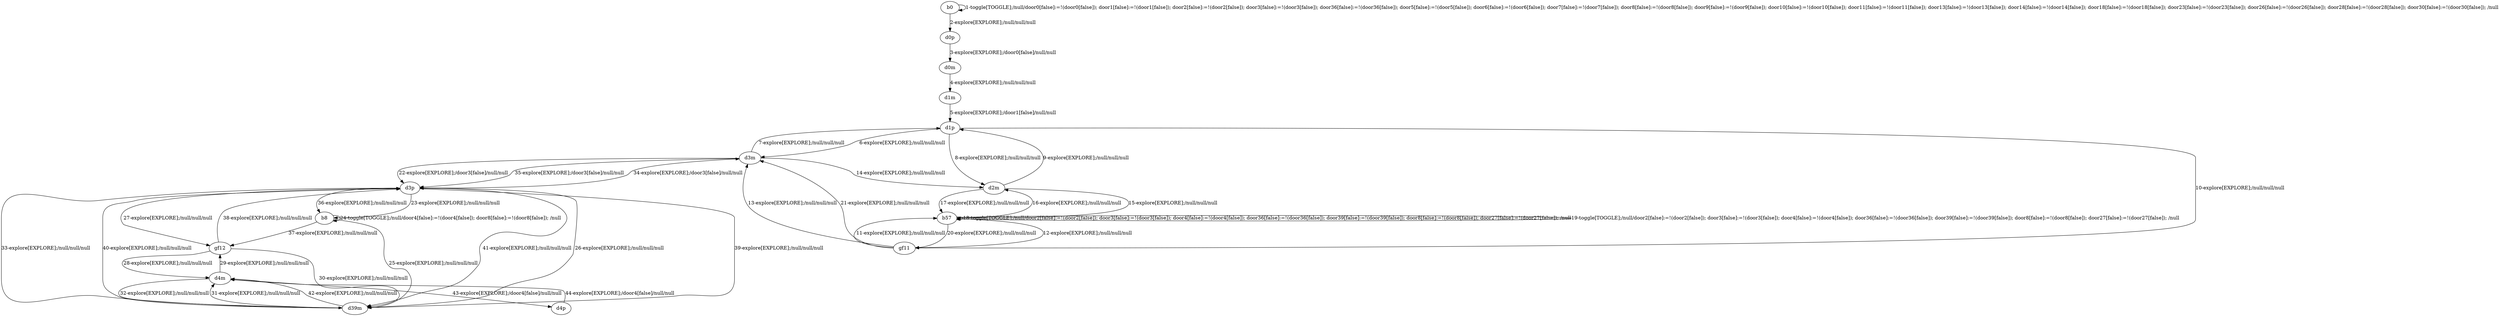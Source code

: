 # Total number of goals covered by this test: 2
# gf12 --> d3p
# gf12 --> d4m

digraph g {
"b0" -> "b0" [label = "1-toggle[TOGGLE];/null/door0[false]:=!(door0[false]); door1[false]:=!(door1[false]); door2[false]:=!(door2[false]); door3[false]:=!(door3[false]); door36[false]:=!(door36[false]); door5[false]:=!(door5[false]); door6[false]:=!(door6[false]); door7[false]:=!(door7[false]); door8[false]:=!(door8[false]); door9[false]:=!(door9[false]); door10[false]:=!(door10[false]); door11[false]:=!(door11[false]); door13[false]:=!(door13[false]); door14[false]:=!(door14[false]); door18[false]:=!(door18[false]); door23[false]:=!(door23[false]); door26[false]:=!(door26[false]); door28[false]:=!(door28[false]); door30[false]:=!(door30[false]); /null"];
"b0" -> "d0p" [label = "2-explore[EXPLORE];/null/null/null"];
"d0p" -> "d0m" [label = "3-explore[EXPLORE];/door0[false]/null/null"];
"d0m" -> "d1m" [label = "4-explore[EXPLORE];/null/null/null"];
"d1m" -> "d1p" [label = "5-explore[EXPLORE];/door1[false]/null/null"];
"d1p" -> "d3m" [label = "6-explore[EXPLORE];/null/null/null"];
"d3m" -> "d1p" [label = "7-explore[EXPLORE];/null/null/null"];
"d1p" -> "d2m" [label = "8-explore[EXPLORE];/null/null/null"];
"d2m" -> "d1p" [label = "9-explore[EXPLORE];/null/null/null"];
"d1p" -> "gf11" [label = "10-explore[EXPLORE];/null/null/null"];
"gf11" -> "b57" [label = "11-explore[EXPLORE];/null/null/null"];
"b57" -> "gf11" [label = "12-explore[EXPLORE];/null/null/null"];
"gf11" -> "d3m" [label = "13-explore[EXPLORE];/null/null/null"];
"d3m" -> "d2m" [label = "14-explore[EXPLORE];/null/null/null"];
"d2m" -> "b57" [label = "15-explore[EXPLORE];/null/null/null"];
"b57" -> "d2m" [label = "16-explore[EXPLORE];/null/null/null"];
"d2m" -> "b57" [label = "17-explore[EXPLORE];/null/null/null"];
"b57" -> "b57" [label = "18-toggle[TOGGLE];/null/door2[false]:=!(door2[false]); door3[false]:=!(door3[false]); door4[false]:=!(door4[false]); door36[false]:=!(door36[false]); door39[false]:=!(door39[false]); door8[false]:=!(door8[false]); door27[false]:=!(door27[false]); /null"];
"b57" -> "b57" [label = "19-toggle[TOGGLE];/null/door2[false]:=!(door2[false]); door3[false]:=!(door3[false]); door4[false]:=!(door4[false]); door36[false]:=!(door36[false]); door39[false]:=!(door39[false]); door8[false]:=!(door8[false]); door27[false]:=!(door27[false]); /null"];
"b57" -> "gf11" [label = "20-explore[EXPLORE];/null/null/null"];
"gf11" -> "d3m" [label = "21-explore[EXPLORE];/null/null/null"];
"d3m" -> "d3p" [label = "22-explore[EXPLORE];/door3[false]/null/null"];
"d3p" -> "b8" [label = "23-explore[EXPLORE];/null/null/null"];
"b8" -> "b8" [label = "24-toggle[TOGGLE];/null/door4[false]:=!(door4[false]); door8[false]:=!(door8[false]); /null"];
"b8" -> "d39m" [label = "25-explore[EXPLORE];/null/null/null"];
"d39m" -> "d3p" [label = "26-explore[EXPLORE];/null/null/null"];
"d3p" -> "gf12" [label = "27-explore[EXPLORE];/null/null/null"];
"gf12" -> "d4m" [label = "28-explore[EXPLORE];/null/null/null"];
"d4m" -> "gf12" [label = "29-explore[EXPLORE];/null/null/null"];
"gf12" -> "d39m" [label = "30-explore[EXPLORE];/null/null/null"];
"d39m" -> "d4m" [label = "31-explore[EXPLORE];/null/null/null"];
"d4m" -> "d39m" [label = "32-explore[EXPLORE];/null/null/null"];
"d39m" -> "d3p" [label = "33-explore[EXPLORE];/null/null/null"];
"d3p" -> "d3m" [label = "34-explore[EXPLORE];/door3[false]/null/null"];
"d3m" -> "d3p" [label = "35-explore[EXPLORE];/door3[false]/null/null"];
"d3p" -> "b8" [label = "36-explore[EXPLORE];/null/null/null"];
"b8" -> "gf12" [label = "37-explore[EXPLORE];/null/null/null"];
"gf12" -> "d3p" [label = "38-explore[EXPLORE];/null/null/null"];
"d3p" -> "d39m" [label = "39-explore[EXPLORE];/null/null/null"];
"d39m" -> "d3p" [label = "40-explore[EXPLORE];/null/null/null"];
"d3p" -> "d39m" [label = "41-explore[EXPLORE];/null/null/null"];
"d39m" -> "d4m" [label = "42-explore[EXPLORE];/null/null/null"];
"d4m" -> "d4p" [label = "43-explore[EXPLORE];/door4[false]/null/null"];
"d4p" -> "d4m" [label = "44-explore[EXPLORE];/door4[false]/null/null"];
}